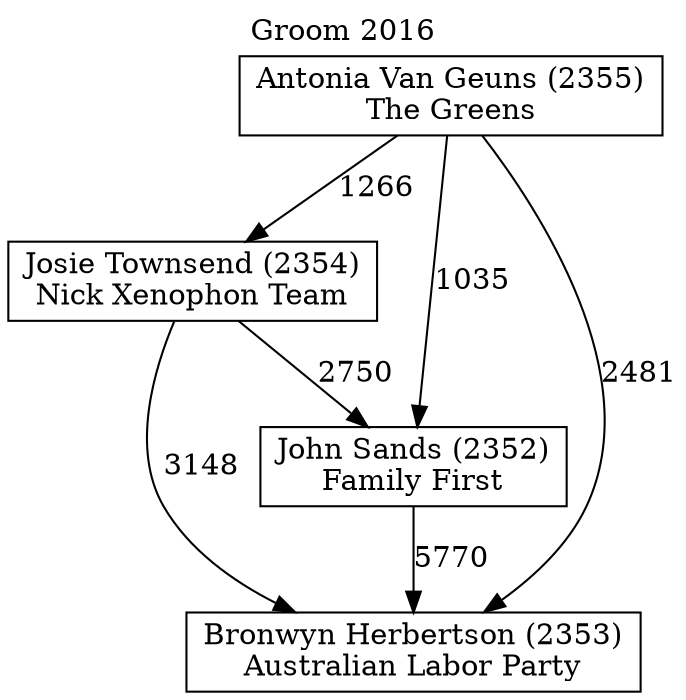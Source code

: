 // House preference flow
digraph "Bronwyn Herbertson (2353)_Groom_2016" {
	graph [label="Groom 2016" labelloc=t mclimit=10]
	node [shape=box]
	"Josie Townsend (2354)" [label="Josie Townsend (2354)
Nick Xenophon Team"]
	"Antonia Van Geuns (2355)" [label="Antonia Van Geuns (2355)
The Greens"]
	"John Sands (2352)" [label="John Sands (2352)
Family First"]
	"Bronwyn Herbertson (2353)" [label="Bronwyn Herbertson (2353)
Australian Labor Party"]
	"Antonia Van Geuns (2355)" -> "John Sands (2352)" [label=1035]
	"Josie Townsend (2354)" -> "Bronwyn Herbertson (2353)" [label=3148]
	"Antonia Van Geuns (2355)" -> "Josie Townsend (2354)" [label=1266]
	"John Sands (2352)" -> "Bronwyn Herbertson (2353)" [label=5770]
	"Antonia Van Geuns (2355)" -> "Bronwyn Herbertson (2353)" [label=2481]
	"Josie Townsend (2354)" -> "John Sands (2352)" [label=2750]
}
